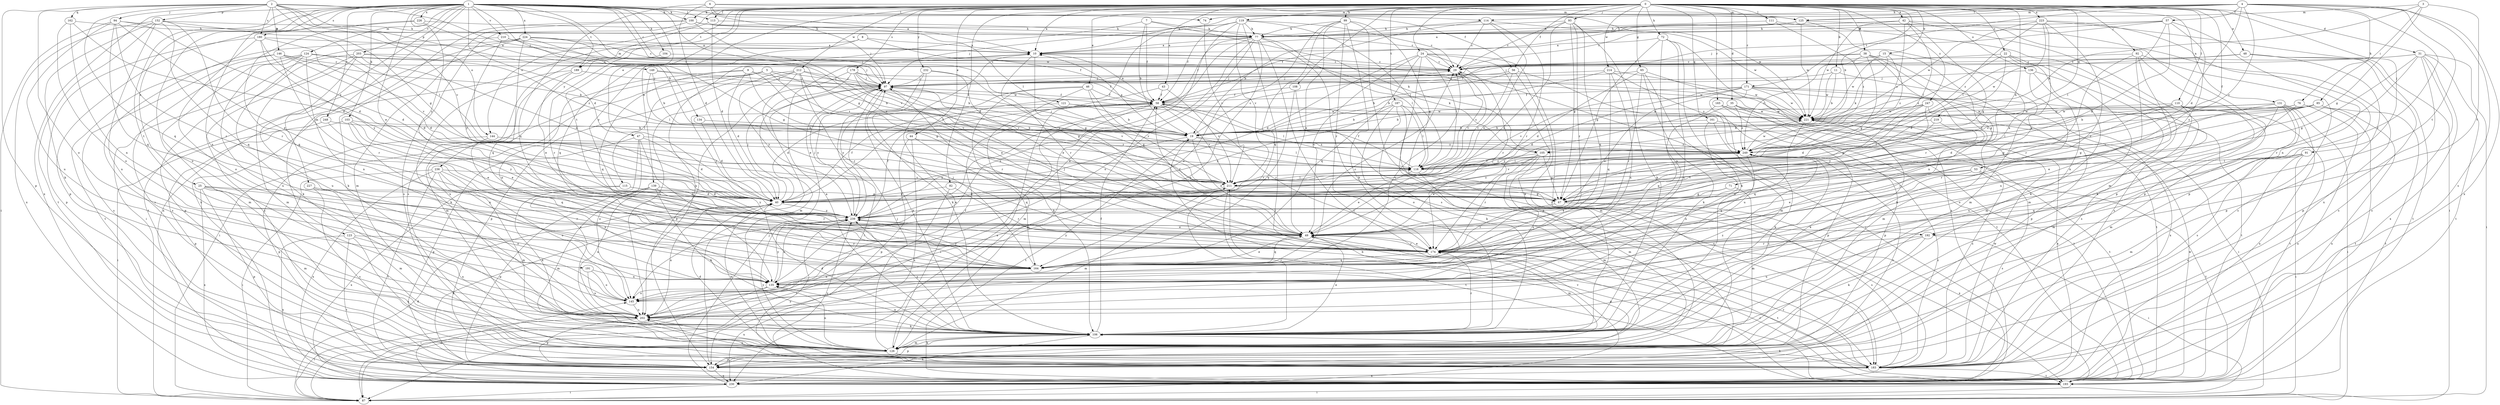 strict digraph  {
0;
1;
2;
3;
4;
5;
6;
7;
8;
9;
10;
11;
15;
19;
22;
24;
25;
29;
31;
35;
38;
40;
42;
43;
44;
46;
47;
48;
49;
53;
56;
57;
58;
65;
67;
71;
72;
74;
76;
77;
82;
85;
87;
91;
92;
93;
94;
97;
99;
100;
103;
104;
105;
106;
108;
110;
111;
113;
114;
115;
116;
119;
121;
123;
124;
125;
126;
131;
134;
135;
136;
139;
144;
145;
146;
149;
152;
154;
161;
162;
164;
165;
171;
174;
178;
180;
183;
187;
189;
191;
192;
193;
202;
203;
210;
211;
212;
214;
219;
221;
223;
224;
226;
227;
230;
232;
236;
239;
247;
248;
249;
0 -> 10  [label=a];
0 -> 11  [label=b];
0 -> 15  [label=b];
0 -> 19  [label=b];
0 -> 22  [label=c];
0 -> 24  [label=c];
0 -> 31  [label=d];
0 -> 35  [label=d];
0 -> 38  [label=d];
0 -> 42  [label=e];
0 -> 43  [label=e];
0 -> 44  [label=e];
0 -> 46  [label=e];
0 -> 47  [label=e];
0 -> 48  [label=e];
0 -> 53  [label=f];
0 -> 56  [label=f];
0 -> 65  [label=g];
0 -> 71  [label=h];
0 -> 72  [label=h];
0 -> 82  [label=i];
0 -> 91  [label=j];
0 -> 92  [label=j];
0 -> 93  [label=j];
0 -> 99  [label=k];
0 -> 100  [label=k];
0 -> 108  [label=l];
0 -> 110  [label=l];
0 -> 111  [label=l];
0 -> 113  [label=l];
0 -> 119  [label=m];
0 -> 131  [label=n];
0 -> 136  [label=o];
0 -> 139  [label=o];
0 -> 144  [label=o];
0 -> 161  [label=q];
0 -> 165  [label=r];
0 -> 171  [label=r];
0 -> 178  [label=s];
0 -> 187  [label=t];
0 -> 189  [label=t];
0 -> 212  [label=w];
0 -> 214  [label=w];
0 -> 219  [label=w];
0 -> 223  [label=x];
0 -> 232  [label=y];
0 -> 236  [label=y];
0 -> 247  [label=z];
1 -> 25  [label=c];
1 -> 29  [label=c];
1 -> 40  [label=d];
1 -> 49  [label=e];
1 -> 56  [label=f];
1 -> 67  [label=g];
1 -> 100  [label=k];
1 -> 103  [label=k];
1 -> 104  [label=k];
1 -> 113  [label=l];
1 -> 114  [label=l];
1 -> 121  [label=m];
1 -> 123  [label=m];
1 -> 124  [label=m];
1 -> 125  [label=m];
1 -> 134  [label=n];
1 -> 135  [label=n];
1 -> 180  [label=s];
1 -> 189  [label=t];
1 -> 191  [label=t];
1 -> 192  [label=t];
1 -> 202  [label=u];
1 -> 203  [label=v];
1 -> 210  [label=v];
1 -> 221  [label=w];
1 -> 224  [label=x];
1 -> 226  [label=x];
1 -> 227  [label=x];
1 -> 230  [label=x];
1 -> 239  [label=y];
1 -> 248  [label=z];
2 -> 67  [label=g];
2 -> 74  [label=h];
2 -> 94  [label=j];
2 -> 97  [label=j];
2 -> 144  [label=o];
2 -> 145  [label=o];
2 -> 146  [label=p];
2 -> 149  [label=p];
2 -> 152  [label=p];
2 -> 154  [label=p];
2 -> 162  [label=q];
2 -> 164  [label=q];
2 -> 180  [label=s];
2 -> 211  [label=v];
3 -> 67  [label=g];
3 -> 85  [label=i];
3 -> 105  [label=k];
3 -> 125  [label=m];
3 -> 192  [label=t];
4 -> 10  [label=a];
4 -> 40  [label=d];
4 -> 57  [label=f];
4 -> 74  [label=h];
4 -> 76  [label=h];
4 -> 114  [label=l];
4 -> 125  [label=m];
4 -> 171  [label=r];
4 -> 174  [label=r];
4 -> 183  [label=s];
4 -> 192  [label=t];
4 -> 211  [label=v];
4 -> 230  [label=x];
5 -> 19  [label=b];
5 -> 87  [label=i];
5 -> 97  [label=j];
5 -> 115  [label=l];
5 -> 202  [label=u];
5 -> 249  [label=z];
6 -> 10  [label=a];
6 -> 40  [label=d];
6 -> 116  [label=l];
6 -> 125  [label=m];
6 -> 164  [label=q];
6 -> 221  [label=w];
7 -> 19  [label=b];
7 -> 58  [label=f];
7 -> 77  [label=h];
7 -> 105  [label=k];
7 -> 239  [label=y];
8 -> 10  [label=a];
8 -> 58  [label=f];
8 -> 164  [label=q];
8 -> 230  [label=x];
9 -> 40  [label=d];
9 -> 67  [label=g];
9 -> 97  [label=j];
9 -> 116  [label=l];
9 -> 135  [label=n];
9 -> 164  [label=q];
10 -> 29  [label=c];
10 -> 67  [label=g];
10 -> 105  [label=k];
10 -> 174  [label=r];
10 -> 202  [label=u];
11 -> 19  [label=b];
11 -> 97  [label=j];
11 -> 154  [label=p];
11 -> 221  [label=w];
15 -> 29  [label=c];
15 -> 67  [label=g];
15 -> 105  [label=k];
15 -> 221  [label=w];
15 -> 249  [label=z];
19 -> 10  [label=a];
19 -> 29  [label=c];
19 -> 49  [label=e];
19 -> 97  [label=j];
19 -> 116  [label=l];
19 -> 193  [label=t];
19 -> 239  [label=y];
19 -> 249  [label=z];
22 -> 29  [label=c];
22 -> 40  [label=d];
22 -> 106  [label=k];
22 -> 126  [label=m];
22 -> 183  [label=s];
22 -> 249  [label=z];
24 -> 29  [label=c];
24 -> 40  [label=d];
24 -> 49  [label=e];
24 -> 106  [label=k];
24 -> 116  [label=l];
24 -> 154  [label=p];
24 -> 164  [label=q];
24 -> 174  [label=r];
24 -> 183  [label=s];
25 -> 40  [label=d];
25 -> 126  [label=m];
25 -> 145  [label=o];
25 -> 154  [label=p];
25 -> 174  [label=r];
25 -> 230  [label=x];
29 -> 97  [label=j];
29 -> 211  [label=v];
31 -> 29  [label=c];
31 -> 67  [label=g];
31 -> 87  [label=i];
31 -> 97  [label=j];
31 -> 154  [label=p];
31 -> 174  [label=r];
31 -> 183  [label=s];
31 -> 193  [label=t];
31 -> 230  [label=x];
35 -> 154  [label=p];
35 -> 164  [label=q];
35 -> 221  [label=w];
35 -> 230  [label=x];
35 -> 249  [label=z];
38 -> 29  [label=c];
38 -> 58  [label=f];
38 -> 67  [label=g];
38 -> 126  [label=m];
38 -> 135  [label=n];
38 -> 174  [label=r];
38 -> 249  [label=z];
40 -> 58  [label=f];
40 -> 97  [label=j];
40 -> 126  [label=m];
40 -> 202  [label=u];
40 -> 239  [label=y];
40 -> 249  [label=z];
42 -> 10  [label=a];
42 -> 67  [label=g];
42 -> 77  [label=h];
42 -> 116  [label=l];
42 -> 154  [label=p];
42 -> 221  [label=w];
42 -> 230  [label=x];
42 -> 249  [label=z];
43 -> 58  [label=f];
43 -> 211  [label=v];
43 -> 230  [label=x];
44 -> 154  [label=p];
44 -> 164  [label=q];
44 -> 230  [label=x];
44 -> 249  [label=z];
46 -> 58  [label=f];
46 -> 67  [label=g];
46 -> 106  [label=k];
46 -> 126  [label=m];
46 -> 211  [label=v];
46 -> 239  [label=y];
47 -> 40  [label=d];
47 -> 135  [label=n];
47 -> 145  [label=o];
47 -> 154  [label=p];
47 -> 202  [label=u];
47 -> 249  [label=z];
48 -> 29  [label=c];
48 -> 154  [label=p];
48 -> 183  [label=s];
48 -> 193  [label=t];
48 -> 221  [label=w];
49 -> 58  [label=f];
49 -> 126  [label=m];
49 -> 154  [label=p];
49 -> 164  [label=q];
49 -> 174  [label=r];
53 -> 49  [label=e];
53 -> 183  [label=s];
53 -> 193  [label=t];
53 -> 211  [label=v];
53 -> 239  [label=y];
56 -> 19  [label=b];
56 -> 97  [label=j];
56 -> 126  [label=m];
56 -> 193  [label=t];
56 -> 211  [label=v];
57 -> 29  [label=c];
57 -> 40  [label=d];
57 -> 77  [label=h];
57 -> 97  [label=j];
57 -> 116  [label=l];
57 -> 135  [label=n];
57 -> 239  [label=y];
58 -> 10  [label=a];
58 -> 40  [label=d];
58 -> 87  [label=i];
58 -> 116  [label=l];
58 -> 126  [label=m];
58 -> 174  [label=r];
58 -> 211  [label=v];
58 -> 221  [label=w];
65 -> 40  [label=d];
65 -> 97  [label=j];
65 -> 106  [label=k];
65 -> 126  [label=m];
65 -> 174  [label=r];
65 -> 193  [label=t];
67 -> 174  [label=r];
67 -> 183  [label=s];
67 -> 230  [label=x];
71 -> 49  [label=e];
71 -> 67  [label=g];
71 -> 126  [label=m];
72 -> 10  [label=a];
72 -> 67  [label=g];
72 -> 106  [label=k];
72 -> 135  [label=n];
72 -> 202  [label=u];
72 -> 230  [label=x];
74 -> 211  [label=v];
76 -> 49  [label=e];
76 -> 193  [label=t];
76 -> 221  [label=w];
76 -> 230  [label=x];
76 -> 249  [label=z];
77 -> 10  [label=a];
77 -> 58  [label=f];
77 -> 116  [label=l];
77 -> 135  [label=n];
77 -> 145  [label=o];
77 -> 183  [label=s];
77 -> 193  [label=t];
77 -> 202  [label=u];
77 -> 239  [label=y];
82 -> 40  [label=d];
82 -> 87  [label=i];
82 -> 174  [label=r];
85 -> 19  [label=b];
85 -> 67  [label=g];
85 -> 116  [label=l];
85 -> 193  [label=t];
85 -> 211  [label=v];
85 -> 221  [label=w];
85 -> 230  [label=x];
87 -> 40  [label=d];
91 -> 87  [label=i];
91 -> 116  [label=l];
91 -> 126  [label=m];
91 -> 164  [label=q];
91 -> 183  [label=s];
92 -> 29  [label=c];
92 -> 106  [label=k];
92 -> 135  [label=n];
92 -> 174  [label=r];
92 -> 183  [label=s];
92 -> 202  [label=u];
93 -> 29  [label=c];
93 -> 49  [label=e];
93 -> 67  [label=g];
93 -> 77  [label=h];
93 -> 106  [label=k];
93 -> 164  [label=q];
93 -> 174  [label=r];
94 -> 40  [label=d];
94 -> 49  [label=e];
94 -> 77  [label=h];
94 -> 87  [label=i];
94 -> 164  [label=q];
94 -> 174  [label=r];
94 -> 202  [label=u];
97 -> 58  [label=f];
97 -> 106  [label=k];
97 -> 174  [label=r];
97 -> 211  [label=v];
97 -> 239  [label=y];
99 -> 49  [label=e];
99 -> 67  [label=g];
99 -> 77  [label=h];
99 -> 106  [label=k];
99 -> 145  [label=o];
99 -> 164  [label=q];
99 -> 174  [label=r];
99 -> 193  [label=t];
100 -> 29  [label=c];
100 -> 77  [label=h];
100 -> 97  [label=j];
100 -> 126  [label=m];
100 -> 183  [label=s];
100 -> 211  [label=v];
100 -> 230  [label=x];
103 -> 19  [label=b];
103 -> 49  [label=e];
103 -> 135  [label=n];
103 -> 154  [label=p];
103 -> 239  [label=y];
104 -> 29  [label=c];
104 -> 174  [label=r];
105 -> 49  [label=e];
105 -> 67  [label=g];
105 -> 116  [label=l];
105 -> 126  [label=m];
105 -> 145  [label=o];
105 -> 174  [label=r];
106 -> 10  [label=a];
106 -> 40  [label=d];
106 -> 49  [label=e];
106 -> 58  [label=f];
106 -> 126  [label=m];
106 -> 135  [label=n];
106 -> 154  [label=p];
106 -> 174  [label=r];
106 -> 211  [label=v];
106 -> 230  [label=x];
106 -> 239  [label=y];
106 -> 249  [label=z];
108 -> 58  [label=f];
108 -> 164  [label=q];
108 -> 183  [label=s];
110 -> 40  [label=d];
110 -> 67  [label=g];
110 -> 126  [label=m];
110 -> 145  [label=o];
110 -> 193  [label=t];
110 -> 221  [label=w];
111 -> 77  [label=h];
111 -> 126  [label=m];
111 -> 249  [label=z];
113 -> 40  [label=d];
113 -> 77  [label=h];
113 -> 183  [label=s];
114 -> 19  [label=b];
114 -> 29  [label=c];
114 -> 49  [label=e];
114 -> 77  [label=h];
114 -> 174  [label=r];
114 -> 221  [label=w];
115 -> 40  [label=d];
115 -> 106  [label=k];
115 -> 230  [label=x];
115 -> 239  [label=y];
116 -> 29  [label=c];
116 -> 49  [label=e];
116 -> 58  [label=f];
116 -> 126  [label=m];
116 -> 211  [label=v];
116 -> 249  [label=z];
119 -> 29  [label=c];
119 -> 40  [label=d];
119 -> 58  [label=f];
119 -> 77  [label=h];
119 -> 87  [label=i];
119 -> 97  [label=j];
119 -> 116  [label=l];
119 -> 145  [label=o];
119 -> 211  [label=v];
121 -> 19  [label=b];
121 -> 221  [label=w];
121 -> 239  [label=y];
123 -> 174  [label=r];
123 -> 183  [label=s];
123 -> 193  [label=t];
123 -> 202  [label=u];
123 -> 230  [label=x];
124 -> 29  [label=c];
124 -> 40  [label=d];
124 -> 97  [label=j];
124 -> 106  [label=k];
124 -> 126  [label=m];
124 -> 135  [label=n];
124 -> 183  [label=s];
124 -> 202  [label=u];
125 -> 49  [label=e];
125 -> 58  [label=f];
125 -> 77  [label=h];
125 -> 154  [label=p];
125 -> 221  [label=w];
126 -> 10  [label=a];
126 -> 40  [label=d];
126 -> 97  [label=j];
126 -> 106  [label=k];
126 -> 135  [label=n];
126 -> 154  [label=p];
126 -> 183  [label=s];
126 -> 202  [label=u];
126 -> 239  [label=y];
131 -> 87  [label=i];
131 -> 126  [label=m];
131 -> 174  [label=r];
131 -> 183  [label=s];
131 -> 202  [label=u];
131 -> 221  [label=w];
131 -> 230  [label=x];
131 -> 249  [label=z];
134 -> 19  [label=b];
134 -> 40  [label=d];
135 -> 29  [label=c];
135 -> 87  [label=i];
135 -> 145  [label=o];
135 -> 239  [label=y];
136 -> 97  [label=j];
136 -> 106  [label=k];
136 -> 126  [label=m];
136 -> 183  [label=s];
139 -> 40  [label=d];
139 -> 106  [label=k];
139 -> 126  [label=m];
139 -> 154  [label=p];
139 -> 174  [label=r];
139 -> 202  [label=u];
144 -> 154  [label=p];
144 -> 164  [label=q];
144 -> 249  [label=z];
145 -> 202  [label=u];
146 -> 19  [label=b];
146 -> 29  [label=c];
146 -> 40  [label=d];
146 -> 174  [label=r];
146 -> 183  [label=s];
146 -> 193  [label=t];
149 -> 19  [label=b];
149 -> 97  [label=j];
149 -> 116  [label=l];
149 -> 221  [label=w];
152 -> 77  [label=h];
152 -> 106  [label=k];
152 -> 116  [label=l];
152 -> 164  [label=q];
152 -> 174  [label=r];
152 -> 193  [label=t];
152 -> 202  [label=u];
152 -> 230  [label=x];
154 -> 97  [label=j];
154 -> 230  [label=x];
154 -> 249  [label=z];
161 -> 19  [label=b];
161 -> 106  [label=k];
161 -> 193  [label=t];
161 -> 202  [label=u];
162 -> 40  [label=d];
162 -> 77  [label=h];
162 -> 135  [label=n];
162 -> 145  [label=o];
164 -> 29  [label=c];
164 -> 49  [label=e];
164 -> 97  [label=j];
164 -> 135  [label=n];
164 -> 239  [label=y];
165 -> 154  [label=p];
165 -> 193  [label=t];
165 -> 221  [label=w];
165 -> 239  [label=y];
171 -> 40  [label=d];
171 -> 49  [label=e];
171 -> 58  [label=f];
171 -> 126  [label=m];
171 -> 193  [label=t];
171 -> 202  [label=u];
171 -> 211  [label=v];
171 -> 221  [label=w];
171 -> 230  [label=x];
174 -> 49  [label=e];
174 -> 97  [label=j];
174 -> 164  [label=q];
174 -> 193  [label=t];
174 -> 239  [label=y];
178 -> 49  [label=e];
178 -> 58  [label=f];
178 -> 97  [label=j];
178 -> 126  [label=m];
178 -> 154  [label=p];
178 -> 211  [label=v];
178 -> 221  [label=w];
180 -> 10  [label=a];
180 -> 40  [label=d];
180 -> 145  [label=o];
180 -> 154  [label=p];
180 -> 211  [label=v];
180 -> 239  [label=y];
183 -> 19  [label=b];
183 -> 106  [label=k];
183 -> 174  [label=r];
183 -> 193  [label=t];
183 -> 202  [label=u];
183 -> 221  [label=w];
183 -> 230  [label=x];
183 -> 239  [label=y];
183 -> 249  [label=z];
187 -> 19  [label=b];
187 -> 106  [label=k];
187 -> 116  [label=l];
187 -> 145  [label=o];
187 -> 221  [label=w];
187 -> 230  [label=x];
187 -> 239  [label=y];
189 -> 49  [label=e];
189 -> 97  [label=j];
189 -> 106  [label=k];
189 -> 126  [label=m];
191 -> 135  [label=n];
191 -> 145  [label=o];
191 -> 202  [label=u];
192 -> 87  [label=i];
192 -> 106  [label=k];
192 -> 174  [label=r];
192 -> 202  [label=u];
193 -> 29  [label=c];
193 -> 40  [label=d];
193 -> 87  [label=i];
193 -> 174  [label=r];
193 -> 211  [label=v];
193 -> 221  [label=w];
193 -> 239  [label=y];
202 -> 58  [label=f];
202 -> 87  [label=i];
202 -> 106  [label=k];
202 -> 154  [label=p];
202 -> 249  [label=z];
203 -> 29  [label=c];
203 -> 40  [label=d];
203 -> 126  [label=m];
203 -> 154  [label=p];
203 -> 183  [label=s];
203 -> 202  [label=u];
203 -> 249  [label=z];
210 -> 10  [label=a];
210 -> 97  [label=j];
210 -> 183  [label=s];
210 -> 239  [label=y];
211 -> 40  [label=d];
211 -> 67  [label=g];
211 -> 116  [label=l];
211 -> 126  [label=m];
211 -> 193  [label=t];
212 -> 19  [label=b];
212 -> 49  [label=e];
212 -> 97  [label=j];
212 -> 154  [label=p];
212 -> 174  [label=r];
212 -> 202  [label=u];
212 -> 211  [label=v];
212 -> 239  [label=y];
214 -> 19  [label=b];
214 -> 97  [label=j];
214 -> 135  [label=n];
214 -> 164  [label=q];
214 -> 221  [label=w];
214 -> 249  [label=z];
219 -> 19  [label=b];
219 -> 116  [label=l];
219 -> 174  [label=r];
221 -> 19  [label=b];
221 -> 106  [label=k];
221 -> 164  [label=q];
221 -> 183  [label=s];
223 -> 49  [label=e];
223 -> 77  [label=h];
223 -> 87  [label=i];
223 -> 116  [label=l];
223 -> 154  [label=p];
223 -> 174  [label=r];
223 -> 221  [label=w];
223 -> 249  [label=z];
224 -> 10  [label=a];
224 -> 29  [label=c];
224 -> 67  [label=g];
224 -> 87  [label=i];
224 -> 106  [label=k];
224 -> 164  [label=q];
224 -> 193  [label=t];
224 -> 211  [label=v];
226 -> 19  [label=b];
226 -> 77  [label=h];
226 -> 154  [label=p];
226 -> 164  [label=q];
227 -> 67  [label=g];
227 -> 126  [label=m];
227 -> 183  [label=s];
230 -> 87  [label=i];
230 -> 97  [label=j];
230 -> 145  [label=o];
232 -> 49  [label=e];
232 -> 67  [label=g];
232 -> 87  [label=i];
232 -> 97  [label=j];
232 -> 106  [label=k];
236 -> 87  [label=i];
236 -> 126  [label=m];
236 -> 135  [label=n];
236 -> 145  [label=o];
236 -> 193  [label=t];
236 -> 211  [label=v];
236 -> 230  [label=x];
239 -> 49  [label=e];
239 -> 58  [label=f];
239 -> 97  [label=j];
239 -> 135  [label=n];
247 -> 19  [label=b];
247 -> 40  [label=d];
247 -> 67  [label=g];
247 -> 87  [label=i];
247 -> 221  [label=w];
247 -> 239  [label=y];
248 -> 19  [label=b];
248 -> 49  [label=e];
248 -> 87  [label=i];
249 -> 116  [label=l];
249 -> 164  [label=q];
249 -> 211  [label=v];
249 -> 221  [label=w];
}
